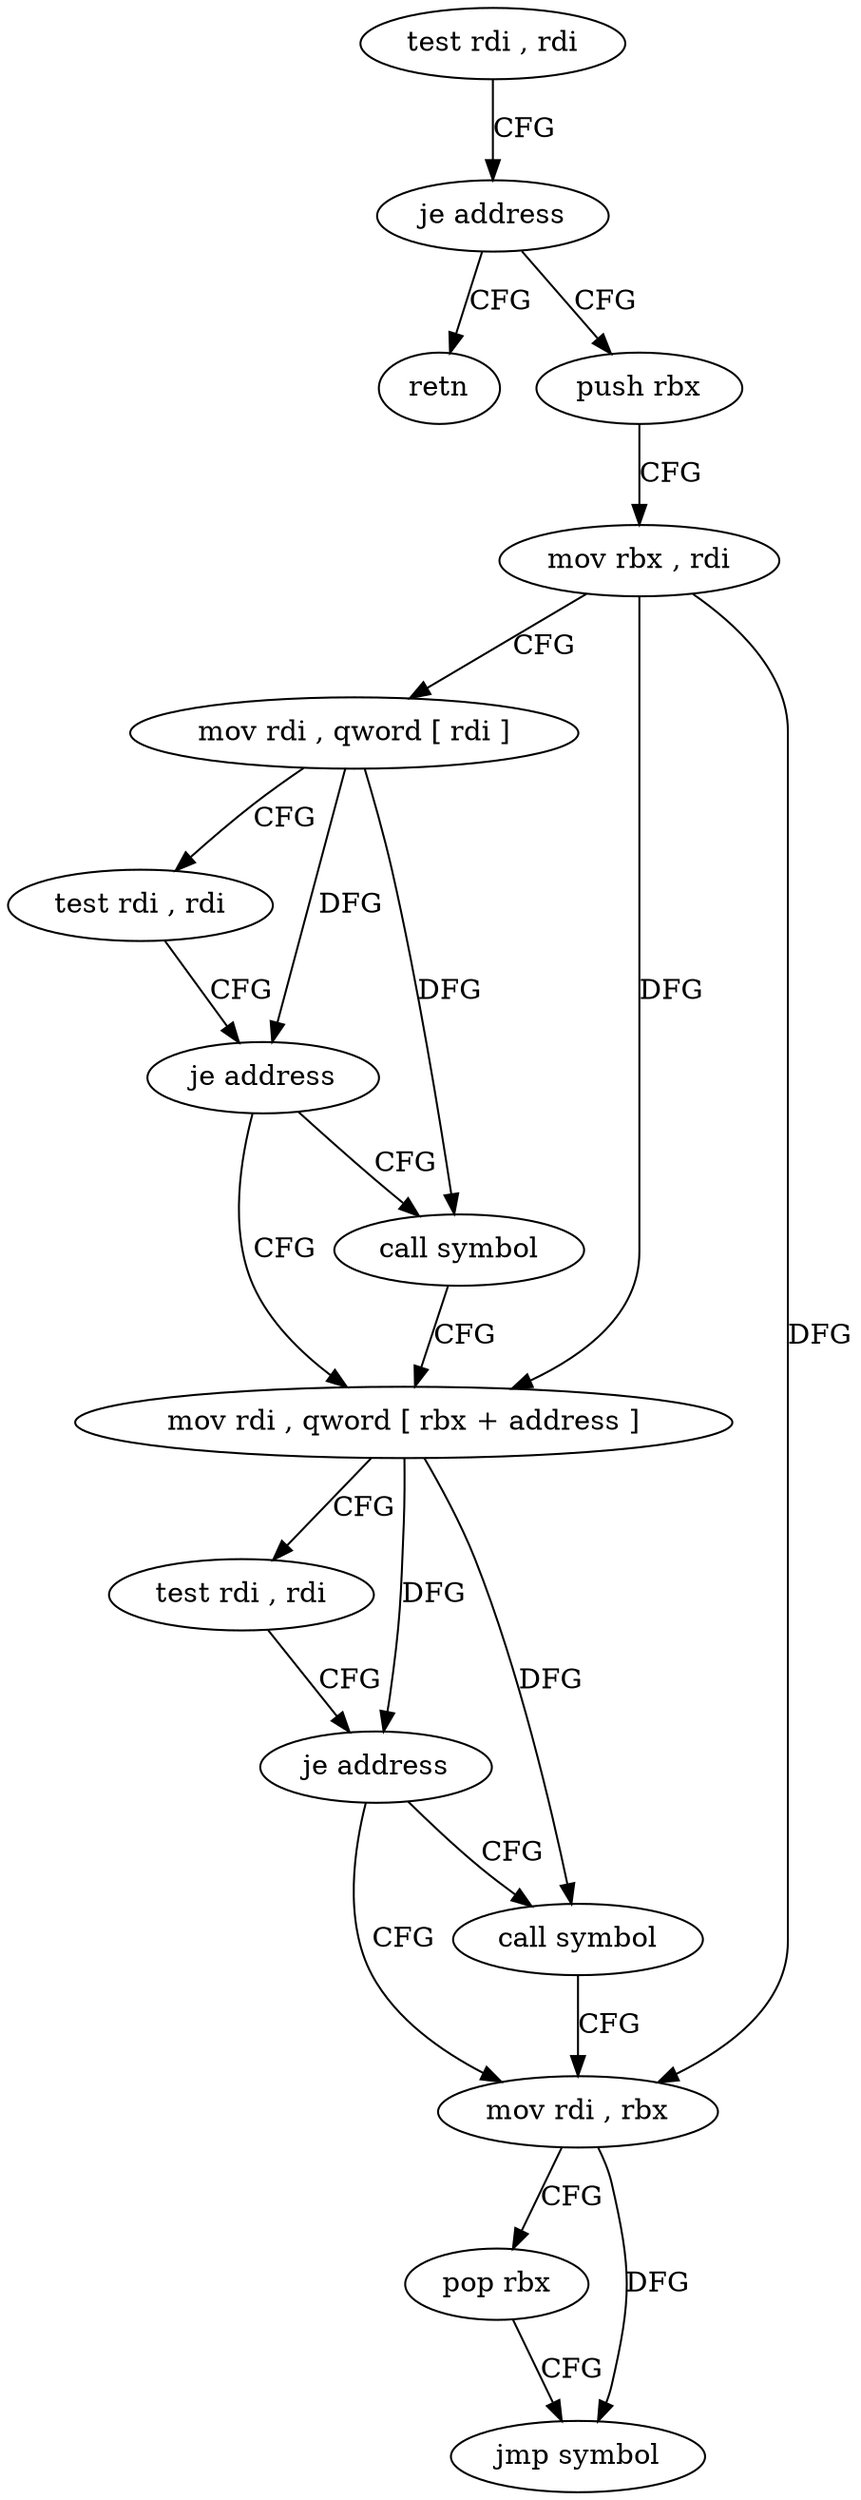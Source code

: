 digraph "func" {
"103664" [label = "test rdi , rdi" ]
"103667" [label = "je address" ]
"103709" [label = "retn" ]
"103669" [label = "push rbx" ]
"103670" [label = "mov rbx , rdi" ]
"103673" [label = "mov rdi , qword [ rdi ]" ]
"103676" [label = "test rdi , rdi" ]
"103679" [label = "je address" ]
"103686" [label = "mov rdi , qword [ rbx + address ]" ]
"103681" [label = "call symbol" ]
"103690" [label = "test rdi , rdi" ]
"103693" [label = "je address" ]
"103700" [label = "mov rdi , rbx" ]
"103695" [label = "call symbol" ]
"103703" [label = "pop rbx" ]
"103704" [label = "jmp symbol" ]
"103664" -> "103667" [ label = "CFG" ]
"103667" -> "103709" [ label = "CFG" ]
"103667" -> "103669" [ label = "CFG" ]
"103669" -> "103670" [ label = "CFG" ]
"103670" -> "103673" [ label = "CFG" ]
"103670" -> "103686" [ label = "DFG" ]
"103670" -> "103700" [ label = "DFG" ]
"103673" -> "103676" [ label = "CFG" ]
"103673" -> "103679" [ label = "DFG" ]
"103673" -> "103681" [ label = "DFG" ]
"103676" -> "103679" [ label = "CFG" ]
"103679" -> "103686" [ label = "CFG" ]
"103679" -> "103681" [ label = "CFG" ]
"103686" -> "103690" [ label = "CFG" ]
"103686" -> "103693" [ label = "DFG" ]
"103686" -> "103695" [ label = "DFG" ]
"103681" -> "103686" [ label = "CFG" ]
"103690" -> "103693" [ label = "CFG" ]
"103693" -> "103700" [ label = "CFG" ]
"103693" -> "103695" [ label = "CFG" ]
"103700" -> "103703" [ label = "CFG" ]
"103700" -> "103704" [ label = "DFG" ]
"103695" -> "103700" [ label = "CFG" ]
"103703" -> "103704" [ label = "CFG" ]
}
